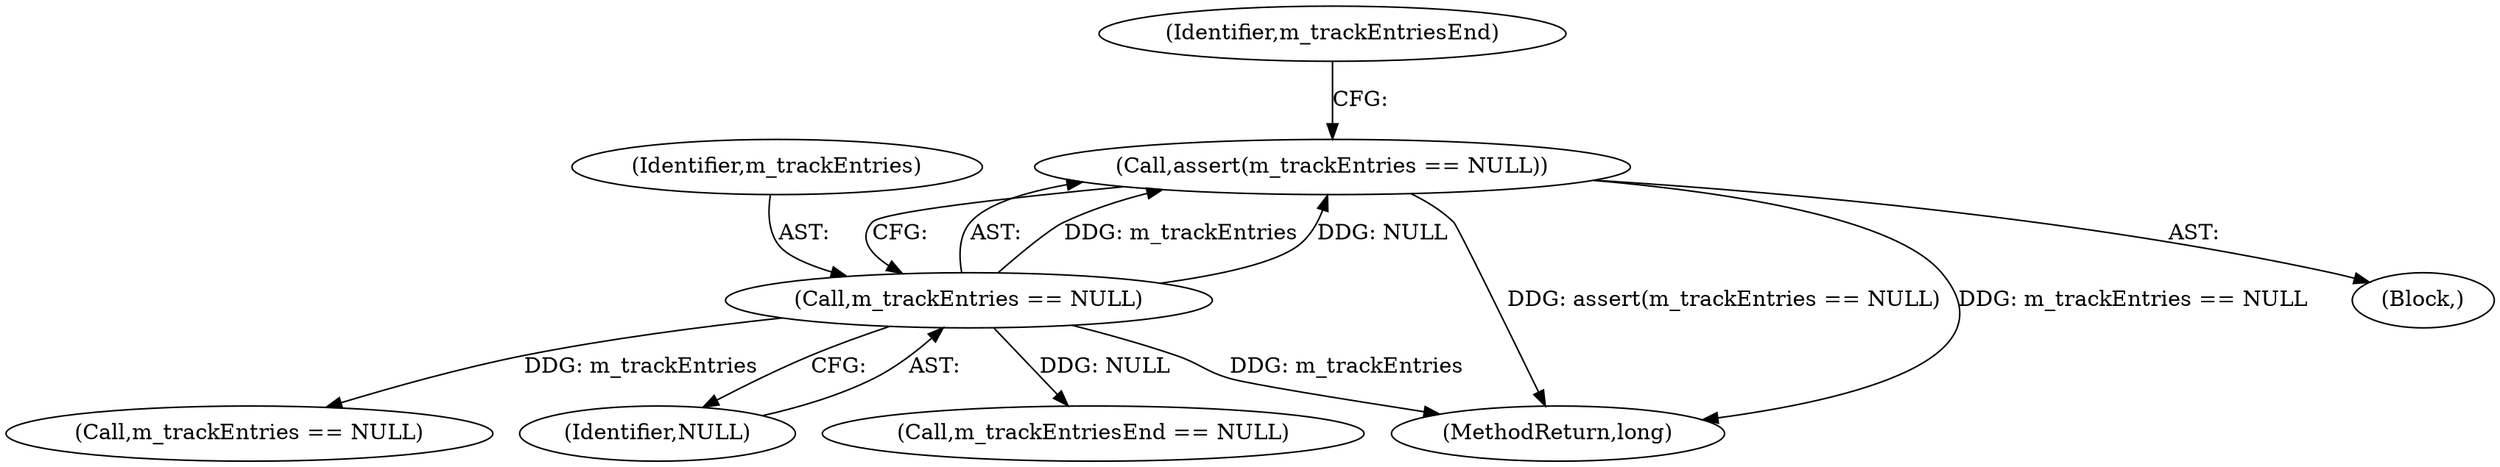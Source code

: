 digraph "1_Android_04839626ed859623901ebd3a5fd483982186b59d_170@API" {
"1000112" [label="(Call,assert(m_trackEntries == NULL))"];
"1000113" [label="(Call,m_trackEntries == NULL)"];
"1000190" [label="(Call,m_trackEntries == NULL)"];
"1000115" [label="(Identifier,NULL)"];
"1000112" [label="(Call,assert(m_trackEntries == NULL))"];
"1000114" [label="(Identifier,m_trackEntries)"];
"1000292" [label="(MethodReturn,long)"];
"1000111" [label="(Block,)"];
"1000117" [label="(Call,m_trackEntriesEnd == NULL)"];
"1000118" [label="(Identifier,m_trackEntriesEnd)"];
"1000113" [label="(Call,m_trackEntries == NULL)"];
"1000112" -> "1000111"  [label="AST: "];
"1000112" -> "1000113"  [label="CFG: "];
"1000113" -> "1000112"  [label="AST: "];
"1000118" -> "1000112"  [label="CFG: "];
"1000112" -> "1000292"  [label="DDG: assert(m_trackEntries == NULL)"];
"1000112" -> "1000292"  [label="DDG: m_trackEntries == NULL"];
"1000113" -> "1000112"  [label="DDG: m_trackEntries"];
"1000113" -> "1000112"  [label="DDG: NULL"];
"1000113" -> "1000115"  [label="CFG: "];
"1000114" -> "1000113"  [label="AST: "];
"1000115" -> "1000113"  [label="AST: "];
"1000113" -> "1000292"  [label="DDG: m_trackEntries"];
"1000113" -> "1000117"  [label="DDG: NULL"];
"1000113" -> "1000190"  [label="DDG: m_trackEntries"];
}
